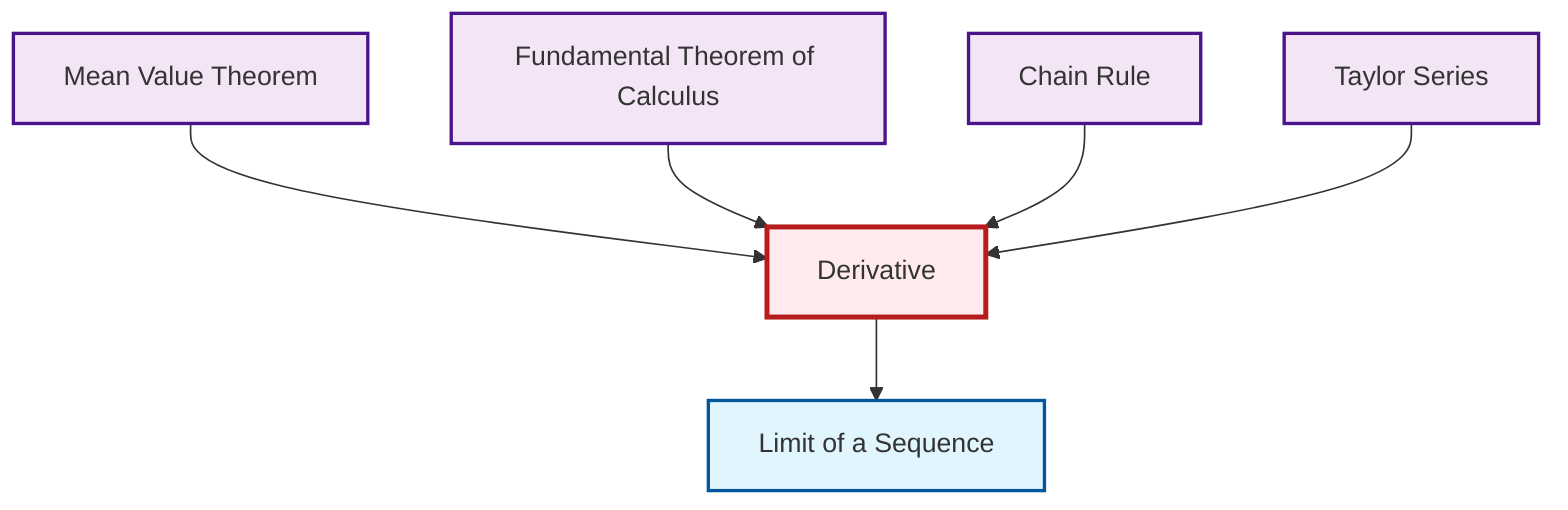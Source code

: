 graph TD
    classDef definition fill:#e1f5fe,stroke:#01579b,stroke-width:2px
    classDef theorem fill:#f3e5f5,stroke:#4a148c,stroke-width:2px
    classDef axiom fill:#fff3e0,stroke:#e65100,stroke-width:2px
    classDef example fill:#e8f5e9,stroke:#1b5e20,stroke-width:2px
    classDef current fill:#ffebee,stroke:#b71c1c,stroke-width:3px
    def-derivative["Derivative"]:::definition
    thm-chain-rule["Chain Rule"]:::theorem
    thm-fundamental-calculus["Fundamental Theorem of Calculus"]:::theorem
    thm-taylor-series["Taylor Series"]:::theorem
    def-limit["Limit of a Sequence"]:::definition
    thm-mean-value["Mean Value Theorem"]:::theorem
    thm-mean-value --> def-derivative
    thm-fundamental-calculus --> def-derivative
    def-derivative --> def-limit
    thm-chain-rule --> def-derivative
    thm-taylor-series --> def-derivative
    class def-derivative current